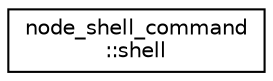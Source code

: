 digraph "Graphical Class Hierarchy"
{
 // LATEX_PDF_SIZE
  edge [fontname="Helvetica",fontsize="10",labelfontname="Helvetica",labelfontsize="10"];
  node [fontname="Helvetica",fontsize="10",shape=record];
  rankdir="LR";
  Node0 [label="node_shell_command\l::shell",height=0.2,width=0.4,color="black", fillcolor="white", style="filled",URL="$unionnode__shell__command_1_1shell.html",tooltip=" "];
}
